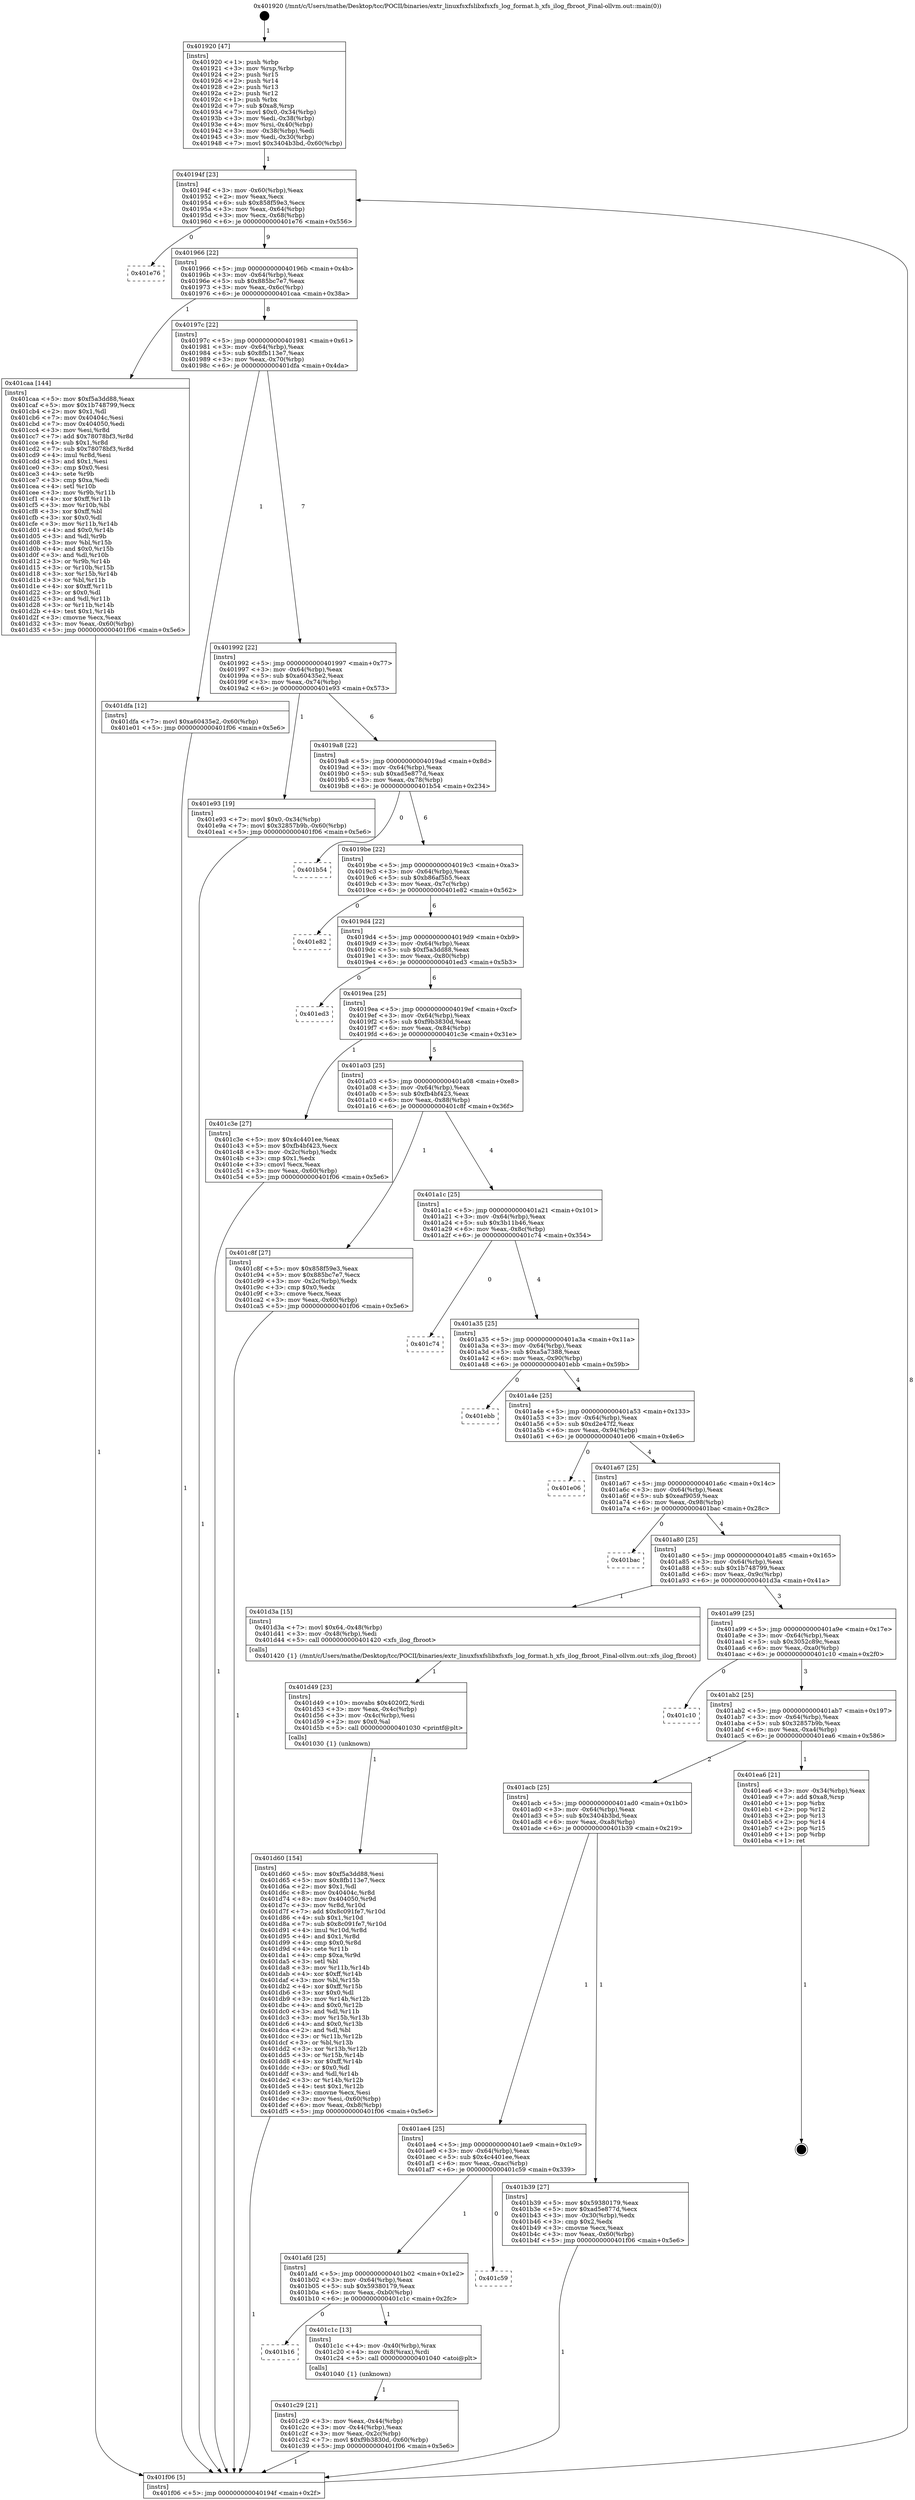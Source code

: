 digraph "0x401920" {
  label = "0x401920 (/mnt/c/Users/mathe/Desktop/tcc/POCII/binaries/extr_linuxfsxfslibxfsxfs_log_format.h_xfs_ilog_fbroot_Final-ollvm.out::main(0))"
  labelloc = "t"
  node[shape=record]

  Entry [label="",width=0.3,height=0.3,shape=circle,fillcolor=black,style=filled]
  "0x40194f" [label="{
     0x40194f [23]\l
     | [instrs]\l
     &nbsp;&nbsp;0x40194f \<+3\>: mov -0x60(%rbp),%eax\l
     &nbsp;&nbsp;0x401952 \<+2\>: mov %eax,%ecx\l
     &nbsp;&nbsp;0x401954 \<+6\>: sub $0x858f59e3,%ecx\l
     &nbsp;&nbsp;0x40195a \<+3\>: mov %eax,-0x64(%rbp)\l
     &nbsp;&nbsp;0x40195d \<+3\>: mov %ecx,-0x68(%rbp)\l
     &nbsp;&nbsp;0x401960 \<+6\>: je 0000000000401e76 \<main+0x556\>\l
  }"]
  "0x401e76" [label="{
     0x401e76\l
  }", style=dashed]
  "0x401966" [label="{
     0x401966 [22]\l
     | [instrs]\l
     &nbsp;&nbsp;0x401966 \<+5\>: jmp 000000000040196b \<main+0x4b\>\l
     &nbsp;&nbsp;0x40196b \<+3\>: mov -0x64(%rbp),%eax\l
     &nbsp;&nbsp;0x40196e \<+5\>: sub $0x885bc7e7,%eax\l
     &nbsp;&nbsp;0x401973 \<+3\>: mov %eax,-0x6c(%rbp)\l
     &nbsp;&nbsp;0x401976 \<+6\>: je 0000000000401caa \<main+0x38a\>\l
  }"]
  Exit [label="",width=0.3,height=0.3,shape=circle,fillcolor=black,style=filled,peripheries=2]
  "0x401caa" [label="{
     0x401caa [144]\l
     | [instrs]\l
     &nbsp;&nbsp;0x401caa \<+5\>: mov $0xf5a3dd88,%eax\l
     &nbsp;&nbsp;0x401caf \<+5\>: mov $0x1b748799,%ecx\l
     &nbsp;&nbsp;0x401cb4 \<+2\>: mov $0x1,%dl\l
     &nbsp;&nbsp;0x401cb6 \<+7\>: mov 0x40404c,%esi\l
     &nbsp;&nbsp;0x401cbd \<+7\>: mov 0x404050,%edi\l
     &nbsp;&nbsp;0x401cc4 \<+3\>: mov %esi,%r8d\l
     &nbsp;&nbsp;0x401cc7 \<+7\>: add $0x78078bf3,%r8d\l
     &nbsp;&nbsp;0x401cce \<+4\>: sub $0x1,%r8d\l
     &nbsp;&nbsp;0x401cd2 \<+7\>: sub $0x78078bf3,%r8d\l
     &nbsp;&nbsp;0x401cd9 \<+4\>: imul %r8d,%esi\l
     &nbsp;&nbsp;0x401cdd \<+3\>: and $0x1,%esi\l
     &nbsp;&nbsp;0x401ce0 \<+3\>: cmp $0x0,%esi\l
     &nbsp;&nbsp;0x401ce3 \<+4\>: sete %r9b\l
     &nbsp;&nbsp;0x401ce7 \<+3\>: cmp $0xa,%edi\l
     &nbsp;&nbsp;0x401cea \<+4\>: setl %r10b\l
     &nbsp;&nbsp;0x401cee \<+3\>: mov %r9b,%r11b\l
     &nbsp;&nbsp;0x401cf1 \<+4\>: xor $0xff,%r11b\l
     &nbsp;&nbsp;0x401cf5 \<+3\>: mov %r10b,%bl\l
     &nbsp;&nbsp;0x401cf8 \<+3\>: xor $0xff,%bl\l
     &nbsp;&nbsp;0x401cfb \<+3\>: xor $0x0,%dl\l
     &nbsp;&nbsp;0x401cfe \<+3\>: mov %r11b,%r14b\l
     &nbsp;&nbsp;0x401d01 \<+4\>: and $0x0,%r14b\l
     &nbsp;&nbsp;0x401d05 \<+3\>: and %dl,%r9b\l
     &nbsp;&nbsp;0x401d08 \<+3\>: mov %bl,%r15b\l
     &nbsp;&nbsp;0x401d0b \<+4\>: and $0x0,%r15b\l
     &nbsp;&nbsp;0x401d0f \<+3\>: and %dl,%r10b\l
     &nbsp;&nbsp;0x401d12 \<+3\>: or %r9b,%r14b\l
     &nbsp;&nbsp;0x401d15 \<+3\>: or %r10b,%r15b\l
     &nbsp;&nbsp;0x401d18 \<+3\>: xor %r15b,%r14b\l
     &nbsp;&nbsp;0x401d1b \<+3\>: or %bl,%r11b\l
     &nbsp;&nbsp;0x401d1e \<+4\>: xor $0xff,%r11b\l
     &nbsp;&nbsp;0x401d22 \<+3\>: or $0x0,%dl\l
     &nbsp;&nbsp;0x401d25 \<+3\>: and %dl,%r11b\l
     &nbsp;&nbsp;0x401d28 \<+3\>: or %r11b,%r14b\l
     &nbsp;&nbsp;0x401d2b \<+4\>: test $0x1,%r14b\l
     &nbsp;&nbsp;0x401d2f \<+3\>: cmovne %ecx,%eax\l
     &nbsp;&nbsp;0x401d32 \<+3\>: mov %eax,-0x60(%rbp)\l
     &nbsp;&nbsp;0x401d35 \<+5\>: jmp 0000000000401f06 \<main+0x5e6\>\l
  }"]
  "0x40197c" [label="{
     0x40197c [22]\l
     | [instrs]\l
     &nbsp;&nbsp;0x40197c \<+5\>: jmp 0000000000401981 \<main+0x61\>\l
     &nbsp;&nbsp;0x401981 \<+3\>: mov -0x64(%rbp),%eax\l
     &nbsp;&nbsp;0x401984 \<+5\>: sub $0x8fb113e7,%eax\l
     &nbsp;&nbsp;0x401989 \<+3\>: mov %eax,-0x70(%rbp)\l
     &nbsp;&nbsp;0x40198c \<+6\>: je 0000000000401dfa \<main+0x4da\>\l
  }"]
  "0x401d60" [label="{
     0x401d60 [154]\l
     | [instrs]\l
     &nbsp;&nbsp;0x401d60 \<+5\>: mov $0xf5a3dd88,%esi\l
     &nbsp;&nbsp;0x401d65 \<+5\>: mov $0x8fb113e7,%ecx\l
     &nbsp;&nbsp;0x401d6a \<+2\>: mov $0x1,%dl\l
     &nbsp;&nbsp;0x401d6c \<+8\>: mov 0x40404c,%r8d\l
     &nbsp;&nbsp;0x401d74 \<+8\>: mov 0x404050,%r9d\l
     &nbsp;&nbsp;0x401d7c \<+3\>: mov %r8d,%r10d\l
     &nbsp;&nbsp;0x401d7f \<+7\>: add $0x8c091fe7,%r10d\l
     &nbsp;&nbsp;0x401d86 \<+4\>: sub $0x1,%r10d\l
     &nbsp;&nbsp;0x401d8a \<+7\>: sub $0x8c091fe7,%r10d\l
     &nbsp;&nbsp;0x401d91 \<+4\>: imul %r10d,%r8d\l
     &nbsp;&nbsp;0x401d95 \<+4\>: and $0x1,%r8d\l
     &nbsp;&nbsp;0x401d99 \<+4\>: cmp $0x0,%r8d\l
     &nbsp;&nbsp;0x401d9d \<+4\>: sete %r11b\l
     &nbsp;&nbsp;0x401da1 \<+4\>: cmp $0xa,%r9d\l
     &nbsp;&nbsp;0x401da5 \<+3\>: setl %bl\l
     &nbsp;&nbsp;0x401da8 \<+3\>: mov %r11b,%r14b\l
     &nbsp;&nbsp;0x401dab \<+4\>: xor $0xff,%r14b\l
     &nbsp;&nbsp;0x401daf \<+3\>: mov %bl,%r15b\l
     &nbsp;&nbsp;0x401db2 \<+4\>: xor $0xff,%r15b\l
     &nbsp;&nbsp;0x401db6 \<+3\>: xor $0x0,%dl\l
     &nbsp;&nbsp;0x401db9 \<+3\>: mov %r14b,%r12b\l
     &nbsp;&nbsp;0x401dbc \<+4\>: and $0x0,%r12b\l
     &nbsp;&nbsp;0x401dc0 \<+3\>: and %dl,%r11b\l
     &nbsp;&nbsp;0x401dc3 \<+3\>: mov %r15b,%r13b\l
     &nbsp;&nbsp;0x401dc6 \<+4\>: and $0x0,%r13b\l
     &nbsp;&nbsp;0x401dca \<+2\>: and %dl,%bl\l
     &nbsp;&nbsp;0x401dcc \<+3\>: or %r11b,%r12b\l
     &nbsp;&nbsp;0x401dcf \<+3\>: or %bl,%r13b\l
     &nbsp;&nbsp;0x401dd2 \<+3\>: xor %r13b,%r12b\l
     &nbsp;&nbsp;0x401dd5 \<+3\>: or %r15b,%r14b\l
     &nbsp;&nbsp;0x401dd8 \<+4\>: xor $0xff,%r14b\l
     &nbsp;&nbsp;0x401ddc \<+3\>: or $0x0,%dl\l
     &nbsp;&nbsp;0x401ddf \<+3\>: and %dl,%r14b\l
     &nbsp;&nbsp;0x401de2 \<+3\>: or %r14b,%r12b\l
     &nbsp;&nbsp;0x401de5 \<+4\>: test $0x1,%r12b\l
     &nbsp;&nbsp;0x401de9 \<+3\>: cmovne %ecx,%esi\l
     &nbsp;&nbsp;0x401dec \<+3\>: mov %esi,-0x60(%rbp)\l
     &nbsp;&nbsp;0x401def \<+6\>: mov %eax,-0xb8(%rbp)\l
     &nbsp;&nbsp;0x401df5 \<+5\>: jmp 0000000000401f06 \<main+0x5e6\>\l
  }"]
  "0x401dfa" [label="{
     0x401dfa [12]\l
     | [instrs]\l
     &nbsp;&nbsp;0x401dfa \<+7\>: movl $0xa60435e2,-0x60(%rbp)\l
     &nbsp;&nbsp;0x401e01 \<+5\>: jmp 0000000000401f06 \<main+0x5e6\>\l
  }"]
  "0x401992" [label="{
     0x401992 [22]\l
     | [instrs]\l
     &nbsp;&nbsp;0x401992 \<+5\>: jmp 0000000000401997 \<main+0x77\>\l
     &nbsp;&nbsp;0x401997 \<+3\>: mov -0x64(%rbp),%eax\l
     &nbsp;&nbsp;0x40199a \<+5\>: sub $0xa60435e2,%eax\l
     &nbsp;&nbsp;0x40199f \<+3\>: mov %eax,-0x74(%rbp)\l
     &nbsp;&nbsp;0x4019a2 \<+6\>: je 0000000000401e93 \<main+0x573\>\l
  }"]
  "0x401d49" [label="{
     0x401d49 [23]\l
     | [instrs]\l
     &nbsp;&nbsp;0x401d49 \<+10\>: movabs $0x4020f2,%rdi\l
     &nbsp;&nbsp;0x401d53 \<+3\>: mov %eax,-0x4c(%rbp)\l
     &nbsp;&nbsp;0x401d56 \<+3\>: mov -0x4c(%rbp),%esi\l
     &nbsp;&nbsp;0x401d59 \<+2\>: mov $0x0,%al\l
     &nbsp;&nbsp;0x401d5b \<+5\>: call 0000000000401030 \<printf@plt\>\l
     | [calls]\l
     &nbsp;&nbsp;0x401030 \{1\} (unknown)\l
  }"]
  "0x401e93" [label="{
     0x401e93 [19]\l
     | [instrs]\l
     &nbsp;&nbsp;0x401e93 \<+7\>: movl $0x0,-0x34(%rbp)\l
     &nbsp;&nbsp;0x401e9a \<+7\>: movl $0x32857b9b,-0x60(%rbp)\l
     &nbsp;&nbsp;0x401ea1 \<+5\>: jmp 0000000000401f06 \<main+0x5e6\>\l
  }"]
  "0x4019a8" [label="{
     0x4019a8 [22]\l
     | [instrs]\l
     &nbsp;&nbsp;0x4019a8 \<+5\>: jmp 00000000004019ad \<main+0x8d\>\l
     &nbsp;&nbsp;0x4019ad \<+3\>: mov -0x64(%rbp),%eax\l
     &nbsp;&nbsp;0x4019b0 \<+5\>: sub $0xad5e877d,%eax\l
     &nbsp;&nbsp;0x4019b5 \<+3\>: mov %eax,-0x78(%rbp)\l
     &nbsp;&nbsp;0x4019b8 \<+6\>: je 0000000000401b54 \<main+0x234\>\l
  }"]
  "0x401c29" [label="{
     0x401c29 [21]\l
     | [instrs]\l
     &nbsp;&nbsp;0x401c29 \<+3\>: mov %eax,-0x44(%rbp)\l
     &nbsp;&nbsp;0x401c2c \<+3\>: mov -0x44(%rbp),%eax\l
     &nbsp;&nbsp;0x401c2f \<+3\>: mov %eax,-0x2c(%rbp)\l
     &nbsp;&nbsp;0x401c32 \<+7\>: movl $0xf9b3830d,-0x60(%rbp)\l
     &nbsp;&nbsp;0x401c39 \<+5\>: jmp 0000000000401f06 \<main+0x5e6\>\l
  }"]
  "0x401b54" [label="{
     0x401b54\l
  }", style=dashed]
  "0x4019be" [label="{
     0x4019be [22]\l
     | [instrs]\l
     &nbsp;&nbsp;0x4019be \<+5\>: jmp 00000000004019c3 \<main+0xa3\>\l
     &nbsp;&nbsp;0x4019c3 \<+3\>: mov -0x64(%rbp),%eax\l
     &nbsp;&nbsp;0x4019c6 \<+5\>: sub $0xb86af5b5,%eax\l
     &nbsp;&nbsp;0x4019cb \<+3\>: mov %eax,-0x7c(%rbp)\l
     &nbsp;&nbsp;0x4019ce \<+6\>: je 0000000000401e82 \<main+0x562\>\l
  }"]
  "0x401b16" [label="{
     0x401b16\l
  }", style=dashed]
  "0x401e82" [label="{
     0x401e82\l
  }", style=dashed]
  "0x4019d4" [label="{
     0x4019d4 [22]\l
     | [instrs]\l
     &nbsp;&nbsp;0x4019d4 \<+5\>: jmp 00000000004019d9 \<main+0xb9\>\l
     &nbsp;&nbsp;0x4019d9 \<+3\>: mov -0x64(%rbp),%eax\l
     &nbsp;&nbsp;0x4019dc \<+5\>: sub $0xf5a3dd88,%eax\l
     &nbsp;&nbsp;0x4019e1 \<+3\>: mov %eax,-0x80(%rbp)\l
     &nbsp;&nbsp;0x4019e4 \<+6\>: je 0000000000401ed3 \<main+0x5b3\>\l
  }"]
  "0x401c1c" [label="{
     0x401c1c [13]\l
     | [instrs]\l
     &nbsp;&nbsp;0x401c1c \<+4\>: mov -0x40(%rbp),%rax\l
     &nbsp;&nbsp;0x401c20 \<+4\>: mov 0x8(%rax),%rdi\l
     &nbsp;&nbsp;0x401c24 \<+5\>: call 0000000000401040 \<atoi@plt\>\l
     | [calls]\l
     &nbsp;&nbsp;0x401040 \{1\} (unknown)\l
  }"]
  "0x401ed3" [label="{
     0x401ed3\l
  }", style=dashed]
  "0x4019ea" [label="{
     0x4019ea [25]\l
     | [instrs]\l
     &nbsp;&nbsp;0x4019ea \<+5\>: jmp 00000000004019ef \<main+0xcf\>\l
     &nbsp;&nbsp;0x4019ef \<+3\>: mov -0x64(%rbp),%eax\l
     &nbsp;&nbsp;0x4019f2 \<+5\>: sub $0xf9b3830d,%eax\l
     &nbsp;&nbsp;0x4019f7 \<+6\>: mov %eax,-0x84(%rbp)\l
     &nbsp;&nbsp;0x4019fd \<+6\>: je 0000000000401c3e \<main+0x31e\>\l
  }"]
  "0x401afd" [label="{
     0x401afd [25]\l
     | [instrs]\l
     &nbsp;&nbsp;0x401afd \<+5\>: jmp 0000000000401b02 \<main+0x1e2\>\l
     &nbsp;&nbsp;0x401b02 \<+3\>: mov -0x64(%rbp),%eax\l
     &nbsp;&nbsp;0x401b05 \<+5\>: sub $0x59380179,%eax\l
     &nbsp;&nbsp;0x401b0a \<+6\>: mov %eax,-0xb0(%rbp)\l
     &nbsp;&nbsp;0x401b10 \<+6\>: je 0000000000401c1c \<main+0x2fc\>\l
  }"]
  "0x401c3e" [label="{
     0x401c3e [27]\l
     | [instrs]\l
     &nbsp;&nbsp;0x401c3e \<+5\>: mov $0x4c4401ee,%eax\l
     &nbsp;&nbsp;0x401c43 \<+5\>: mov $0xfb4bf423,%ecx\l
     &nbsp;&nbsp;0x401c48 \<+3\>: mov -0x2c(%rbp),%edx\l
     &nbsp;&nbsp;0x401c4b \<+3\>: cmp $0x1,%edx\l
     &nbsp;&nbsp;0x401c4e \<+3\>: cmovl %ecx,%eax\l
     &nbsp;&nbsp;0x401c51 \<+3\>: mov %eax,-0x60(%rbp)\l
     &nbsp;&nbsp;0x401c54 \<+5\>: jmp 0000000000401f06 \<main+0x5e6\>\l
  }"]
  "0x401a03" [label="{
     0x401a03 [25]\l
     | [instrs]\l
     &nbsp;&nbsp;0x401a03 \<+5\>: jmp 0000000000401a08 \<main+0xe8\>\l
     &nbsp;&nbsp;0x401a08 \<+3\>: mov -0x64(%rbp),%eax\l
     &nbsp;&nbsp;0x401a0b \<+5\>: sub $0xfb4bf423,%eax\l
     &nbsp;&nbsp;0x401a10 \<+6\>: mov %eax,-0x88(%rbp)\l
     &nbsp;&nbsp;0x401a16 \<+6\>: je 0000000000401c8f \<main+0x36f\>\l
  }"]
  "0x401c59" [label="{
     0x401c59\l
  }", style=dashed]
  "0x401c8f" [label="{
     0x401c8f [27]\l
     | [instrs]\l
     &nbsp;&nbsp;0x401c8f \<+5\>: mov $0x858f59e3,%eax\l
     &nbsp;&nbsp;0x401c94 \<+5\>: mov $0x885bc7e7,%ecx\l
     &nbsp;&nbsp;0x401c99 \<+3\>: mov -0x2c(%rbp),%edx\l
     &nbsp;&nbsp;0x401c9c \<+3\>: cmp $0x0,%edx\l
     &nbsp;&nbsp;0x401c9f \<+3\>: cmove %ecx,%eax\l
     &nbsp;&nbsp;0x401ca2 \<+3\>: mov %eax,-0x60(%rbp)\l
     &nbsp;&nbsp;0x401ca5 \<+5\>: jmp 0000000000401f06 \<main+0x5e6\>\l
  }"]
  "0x401a1c" [label="{
     0x401a1c [25]\l
     | [instrs]\l
     &nbsp;&nbsp;0x401a1c \<+5\>: jmp 0000000000401a21 \<main+0x101\>\l
     &nbsp;&nbsp;0x401a21 \<+3\>: mov -0x64(%rbp),%eax\l
     &nbsp;&nbsp;0x401a24 \<+5\>: sub $0x3b11b46,%eax\l
     &nbsp;&nbsp;0x401a29 \<+6\>: mov %eax,-0x8c(%rbp)\l
     &nbsp;&nbsp;0x401a2f \<+6\>: je 0000000000401c74 \<main+0x354\>\l
  }"]
  "0x401920" [label="{
     0x401920 [47]\l
     | [instrs]\l
     &nbsp;&nbsp;0x401920 \<+1\>: push %rbp\l
     &nbsp;&nbsp;0x401921 \<+3\>: mov %rsp,%rbp\l
     &nbsp;&nbsp;0x401924 \<+2\>: push %r15\l
     &nbsp;&nbsp;0x401926 \<+2\>: push %r14\l
     &nbsp;&nbsp;0x401928 \<+2\>: push %r13\l
     &nbsp;&nbsp;0x40192a \<+2\>: push %r12\l
     &nbsp;&nbsp;0x40192c \<+1\>: push %rbx\l
     &nbsp;&nbsp;0x40192d \<+7\>: sub $0xa8,%rsp\l
     &nbsp;&nbsp;0x401934 \<+7\>: movl $0x0,-0x34(%rbp)\l
     &nbsp;&nbsp;0x40193b \<+3\>: mov %edi,-0x38(%rbp)\l
     &nbsp;&nbsp;0x40193e \<+4\>: mov %rsi,-0x40(%rbp)\l
     &nbsp;&nbsp;0x401942 \<+3\>: mov -0x38(%rbp),%edi\l
     &nbsp;&nbsp;0x401945 \<+3\>: mov %edi,-0x30(%rbp)\l
     &nbsp;&nbsp;0x401948 \<+7\>: movl $0x3404b3bd,-0x60(%rbp)\l
  }"]
  "0x401c74" [label="{
     0x401c74\l
  }", style=dashed]
  "0x401a35" [label="{
     0x401a35 [25]\l
     | [instrs]\l
     &nbsp;&nbsp;0x401a35 \<+5\>: jmp 0000000000401a3a \<main+0x11a\>\l
     &nbsp;&nbsp;0x401a3a \<+3\>: mov -0x64(%rbp),%eax\l
     &nbsp;&nbsp;0x401a3d \<+5\>: sub $0xa5a7388,%eax\l
     &nbsp;&nbsp;0x401a42 \<+6\>: mov %eax,-0x90(%rbp)\l
     &nbsp;&nbsp;0x401a48 \<+6\>: je 0000000000401ebb \<main+0x59b\>\l
  }"]
  "0x401f06" [label="{
     0x401f06 [5]\l
     | [instrs]\l
     &nbsp;&nbsp;0x401f06 \<+5\>: jmp 000000000040194f \<main+0x2f\>\l
  }"]
  "0x401ebb" [label="{
     0x401ebb\l
  }", style=dashed]
  "0x401a4e" [label="{
     0x401a4e [25]\l
     | [instrs]\l
     &nbsp;&nbsp;0x401a4e \<+5\>: jmp 0000000000401a53 \<main+0x133\>\l
     &nbsp;&nbsp;0x401a53 \<+3\>: mov -0x64(%rbp),%eax\l
     &nbsp;&nbsp;0x401a56 \<+5\>: sub $0xd2e47f2,%eax\l
     &nbsp;&nbsp;0x401a5b \<+6\>: mov %eax,-0x94(%rbp)\l
     &nbsp;&nbsp;0x401a61 \<+6\>: je 0000000000401e06 \<main+0x4e6\>\l
  }"]
  "0x401ae4" [label="{
     0x401ae4 [25]\l
     | [instrs]\l
     &nbsp;&nbsp;0x401ae4 \<+5\>: jmp 0000000000401ae9 \<main+0x1c9\>\l
     &nbsp;&nbsp;0x401ae9 \<+3\>: mov -0x64(%rbp),%eax\l
     &nbsp;&nbsp;0x401aec \<+5\>: sub $0x4c4401ee,%eax\l
     &nbsp;&nbsp;0x401af1 \<+6\>: mov %eax,-0xac(%rbp)\l
     &nbsp;&nbsp;0x401af7 \<+6\>: je 0000000000401c59 \<main+0x339\>\l
  }"]
  "0x401e06" [label="{
     0x401e06\l
  }", style=dashed]
  "0x401a67" [label="{
     0x401a67 [25]\l
     | [instrs]\l
     &nbsp;&nbsp;0x401a67 \<+5\>: jmp 0000000000401a6c \<main+0x14c\>\l
     &nbsp;&nbsp;0x401a6c \<+3\>: mov -0x64(%rbp),%eax\l
     &nbsp;&nbsp;0x401a6f \<+5\>: sub $0xeaf9059,%eax\l
     &nbsp;&nbsp;0x401a74 \<+6\>: mov %eax,-0x98(%rbp)\l
     &nbsp;&nbsp;0x401a7a \<+6\>: je 0000000000401bac \<main+0x28c\>\l
  }"]
  "0x401b39" [label="{
     0x401b39 [27]\l
     | [instrs]\l
     &nbsp;&nbsp;0x401b39 \<+5\>: mov $0x59380179,%eax\l
     &nbsp;&nbsp;0x401b3e \<+5\>: mov $0xad5e877d,%ecx\l
     &nbsp;&nbsp;0x401b43 \<+3\>: mov -0x30(%rbp),%edx\l
     &nbsp;&nbsp;0x401b46 \<+3\>: cmp $0x2,%edx\l
     &nbsp;&nbsp;0x401b49 \<+3\>: cmovne %ecx,%eax\l
     &nbsp;&nbsp;0x401b4c \<+3\>: mov %eax,-0x60(%rbp)\l
     &nbsp;&nbsp;0x401b4f \<+5\>: jmp 0000000000401f06 \<main+0x5e6\>\l
  }"]
  "0x401bac" [label="{
     0x401bac\l
  }", style=dashed]
  "0x401a80" [label="{
     0x401a80 [25]\l
     | [instrs]\l
     &nbsp;&nbsp;0x401a80 \<+5\>: jmp 0000000000401a85 \<main+0x165\>\l
     &nbsp;&nbsp;0x401a85 \<+3\>: mov -0x64(%rbp),%eax\l
     &nbsp;&nbsp;0x401a88 \<+5\>: sub $0x1b748799,%eax\l
     &nbsp;&nbsp;0x401a8d \<+6\>: mov %eax,-0x9c(%rbp)\l
     &nbsp;&nbsp;0x401a93 \<+6\>: je 0000000000401d3a \<main+0x41a\>\l
  }"]
  "0x401acb" [label="{
     0x401acb [25]\l
     | [instrs]\l
     &nbsp;&nbsp;0x401acb \<+5\>: jmp 0000000000401ad0 \<main+0x1b0\>\l
     &nbsp;&nbsp;0x401ad0 \<+3\>: mov -0x64(%rbp),%eax\l
     &nbsp;&nbsp;0x401ad3 \<+5\>: sub $0x3404b3bd,%eax\l
     &nbsp;&nbsp;0x401ad8 \<+6\>: mov %eax,-0xa8(%rbp)\l
     &nbsp;&nbsp;0x401ade \<+6\>: je 0000000000401b39 \<main+0x219\>\l
  }"]
  "0x401d3a" [label="{
     0x401d3a [15]\l
     | [instrs]\l
     &nbsp;&nbsp;0x401d3a \<+7\>: movl $0x64,-0x48(%rbp)\l
     &nbsp;&nbsp;0x401d41 \<+3\>: mov -0x48(%rbp),%edi\l
     &nbsp;&nbsp;0x401d44 \<+5\>: call 0000000000401420 \<xfs_ilog_fbroot\>\l
     | [calls]\l
     &nbsp;&nbsp;0x401420 \{1\} (/mnt/c/Users/mathe/Desktop/tcc/POCII/binaries/extr_linuxfsxfslibxfsxfs_log_format.h_xfs_ilog_fbroot_Final-ollvm.out::xfs_ilog_fbroot)\l
  }"]
  "0x401a99" [label="{
     0x401a99 [25]\l
     | [instrs]\l
     &nbsp;&nbsp;0x401a99 \<+5\>: jmp 0000000000401a9e \<main+0x17e\>\l
     &nbsp;&nbsp;0x401a9e \<+3\>: mov -0x64(%rbp),%eax\l
     &nbsp;&nbsp;0x401aa1 \<+5\>: sub $0x3052c89c,%eax\l
     &nbsp;&nbsp;0x401aa6 \<+6\>: mov %eax,-0xa0(%rbp)\l
     &nbsp;&nbsp;0x401aac \<+6\>: je 0000000000401c10 \<main+0x2f0\>\l
  }"]
  "0x401ea6" [label="{
     0x401ea6 [21]\l
     | [instrs]\l
     &nbsp;&nbsp;0x401ea6 \<+3\>: mov -0x34(%rbp),%eax\l
     &nbsp;&nbsp;0x401ea9 \<+7\>: add $0xa8,%rsp\l
     &nbsp;&nbsp;0x401eb0 \<+1\>: pop %rbx\l
     &nbsp;&nbsp;0x401eb1 \<+2\>: pop %r12\l
     &nbsp;&nbsp;0x401eb3 \<+2\>: pop %r13\l
     &nbsp;&nbsp;0x401eb5 \<+2\>: pop %r14\l
     &nbsp;&nbsp;0x401eb7 \<+2\>: pop %r15\l
     &nbsp;&nbsp;0x401eb9 \<+1\>: pop %rbp\l
     &nbsp;&nbsp;0x401eba \<+1\>: ret\l
  }"]
  "0x401c10" [label="{
     0x401c10\l
  }", style=dashed]
  "0x401ab2" [label="{
     0x401ab2 [25]\l
     | [instrs]\l
     &nbsp;&nbsp;0x401ab2 \<+5\>: jmp 0000000000401ab7 \<main+0x197\>\l
     &nbsp;&nbsp;0x401ab7 \<+3\>: mov -0x64(%rbp),%eax\l
     &nbsp;&nbsp;0x401aba \<+5\>: sub $0x32857b9b,%eax\l
     &nbsp;&nbsp;0x401abf \<+6\>: mov %eax,-0xa4(%rbp)\l
     &nbsp;&nbsp;0x401ac5 \<+6\>: je 0000000000401ea6 \<main+0x586\>\l
  }"]
  Entry -> "0x401920" [label=" 1"]
  "0x40194f" -> "0x401e76" [label=" 0"]
  "0x40194f" -> "0x401966" [label=" 9"]
  "0x401ea6" -> Exit [label=" 1"]
  "0x401966" -> "0x401caa" [label=" 1"]
  "0x401966" -> "0x40197c" [label=" 8"]
  "0x401e93" -> "0x401f06" [label=" 1"]
  "0x40197c" -> "0x401dfa" [label=" 1"]
  "0x40197c" -> "0x401992" [label=" 7"]
  "0x401dfa" -> "0x401f06" [label=" 1"]
  "0x401992" -> "0x401e93" [label=" 1"]
  "0x401992" -> "0x4019a8" [label=" 6"]
  "0x401d60" -> "0x401f06" [label=" 1"]
  "0x4019a8" -> "0x401b54" [label=" 0"]
  "0x4019a8" -> "0x4019be" [label=" 6"]
  "0x401d49" -> "0x401d60" [label=" 1"]
  "0x4019be" -> "0x401e82" [label=" 0"]
  "0x4019be" -> "0x4019d4" [label=" 6"]
  "0x401d3a" -> "0x401d49" [label=" 1"]
  "0x4019d4" -> "0x401ed3" [label=" 0"]
  "0x4019d4" -> "0x4019ea" [label=" 6"]
  "0x401caa" -> "0x401f06" [label=" 1"]
  "0x4019ea" -> "0x401c3e" [label=" 1"]
  "0x4019ea" -> "0x401a03" [label=" 5"]
  "0x401c3e" -> "0x401f06" [label=" 1"]
  "0x401a03" -> "0x401c8f" [label=" 1"]
  "0x401a03" -> "0x401a1c" [label=" 4"]
  "0x401c29" -> "0x401f06" [label=" 1"]
  "0x401a1c" -> "0x401c74" [label=" 0"]
  "0x401a1c" -> "0x401a35" [label=" 4"]
  "0x401afd" -> "0x401b16" [label=" 0"]
  "0x401a35" -> "0x401ebb" [label=" 0"]
  "0x401a35" -> "0x401a4e" [label=" 4"]
  "0x401afd" -> "0x401c1c" [label=" 1"]
  "0x401a4e" -> "0x401e06" [label=" 0"]
  "0x401a4e" -> "0x401a67" [label=" 4"]
  "0x401c8f" -> "0x401f06" [label=" 1"]
  "0x401a67" -> "0x401bac" [label=" 0"]
  "0x401a67" -> "0x401a80" [label=" 4"]
  "0x401ae4" -> "0x401afd" [label=" 1"]
  "0x401a80" -> "0x401d3a" [label=" 1"]
  "0x401a80" -> "0x401a99" [label=" 3"]
  "0x401c1c" -> "0x401c29" [label=" 1"]
  "0x401a99" -> "0x401c10" [label=" 0"]
  "0x401a99" -> "0x401ab2" [label=" 3"]
  "0x401f06" -> "0x40194f" [label=" 8"]
  "0x401ab2" -> "0x401ea6" [label=" 1"]
  "0x401ab2" -> "0x401acb" [label=" 2"]
  "0x401ae4" -> "0x401c59" [label=" 0"]
  "0x401acb" -> "0x401b39" [label=" 1"]
  "0x401acb" -> "0x401ae4" [label=" 1"]
  "0x401b39" -> "0x401f06" [label=" 1"]
  "0x401920" -> "0x40194f" [label=" 1"]
}
